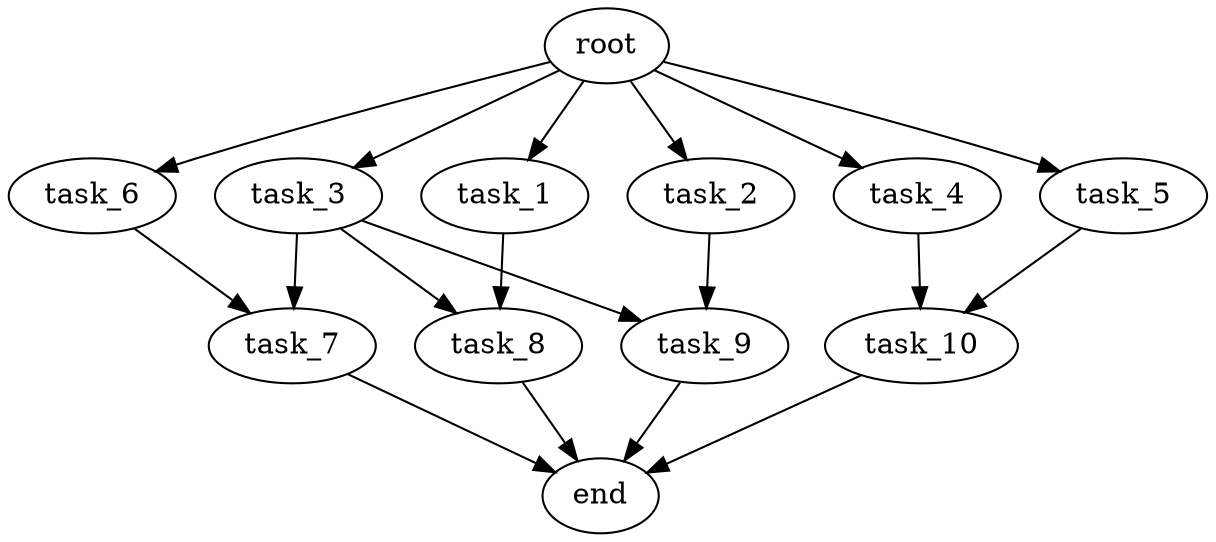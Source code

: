 digraph G {
  root [size="0.000000e+00"];
  task_1 [size="9.666900e+10"];
  task_2 [size="2.152229e+10"];
  task_3 [size="3.529598e+10"];
  task_4 [size="5.063535e+09"];
  task_5 [size="4.949447e+10"];
  task_6 [size="8.823512e+10"];
  task_7 [size="6.542946e+10"];
  task_8 [size="4.706398e+10"];
  task_9 [size="5.367371e+10"];
  task_10 [size="8.471876e+10"];
  end [size="0.000000e+00"];

  root -> task_1 [size="1.000000e-12"];
  root -> task_2 [size="1.000000e-12"];
  root -> task_3 [size="1.000000e-12"];
  root -> task_4 [size="1.000000e-12"];
  root -> task_5 [size="1.000000e-12"];
  root -> task_6 [size="1.000000e-12"];
  task_1 -> task_8 [size="2.353199e+08"];
  task_2 -> task_9 [size="2.683685e+08"];
  task_3 -> task_7 [size="3.271473e+08"];
  task_3 -> task_8 [size="2.353199e+08"];
  task_3 -> task_9 [size="2.683685e+08"];
  task_4 -> task_10 [size="4.235938e+08"];
  task_5 -> task_10 [size="4.235938e+08"];
  task_6 -> task_7 [size="3.271473e+08"];
  task_7 -> end [size="1.000000e-12"];
  task_8 -> end [size="1.000000e-12"];
  task_9 -> end [size="1.000000e-12"];
  task_10 -> end [size="1.000000e-12"];
}
